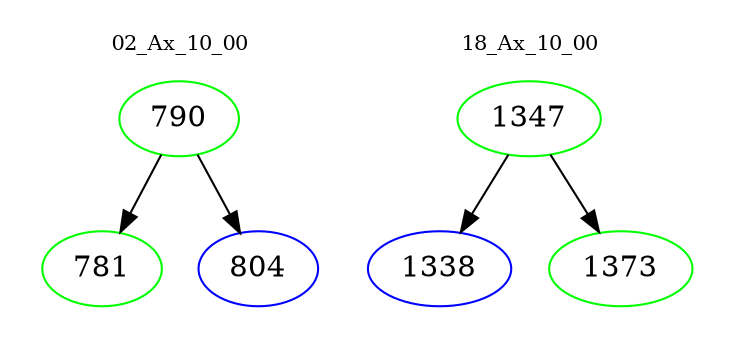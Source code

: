 digraph{
subgraph cluster_0 {
color = white
label = "02_Ax_10_00";
fontsize=10;
T0_790 [label="790", color="green"]
T0_790 -> T0_781 [color="black"]
T0_781 [label="781", color="green"]
T0_790 -> T0_804 [color="black"]
T0_804 [label="804", color="blue"]
}
subgraph cluster_1 {
color = white
label = "18_Ax_10_00";
fontsize=10;
T1_1347 [label="1347", color="green"]
T1_1347 -> T1_1338 [color="black"]
T1_1338 [label="1338", color="blue"]
T1_1347 -> T1_1373 [color="black"]
T1_1373 [label="1373", color="green"]
}
}
